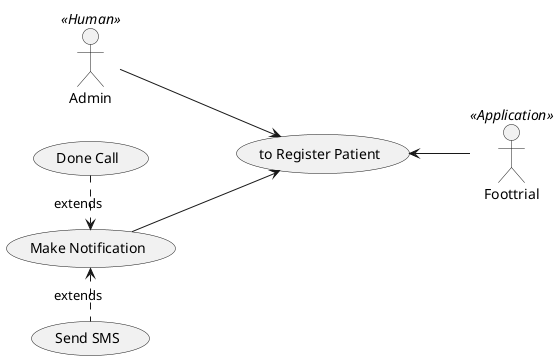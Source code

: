 @startuml
left to right direction
actor Admin << Human >>
actor Foottrial << Application >>
(to Register Patient) as (Register)
Admin --> (Register)
(Make Notification) --> (Register)
(Register) <-- Foottrial
(Make Notification) <. (Send SMS) : extends
(Done Call) .> (Make Notification) : extends
@enduml